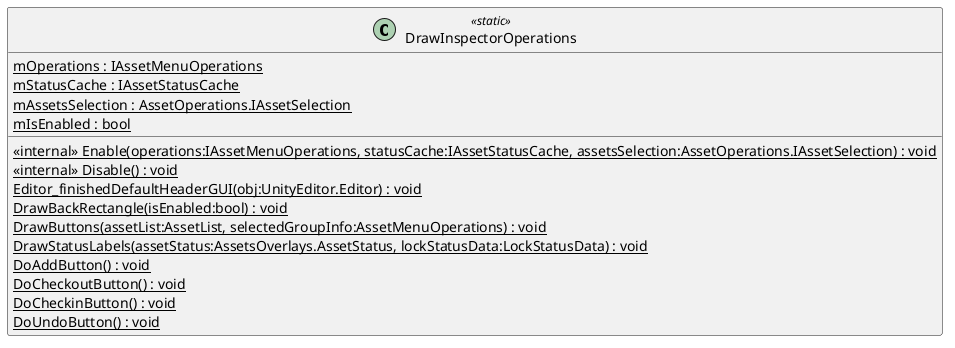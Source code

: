 @startuml
class DrawInspectorOperations <<static>> {
    <<internal>> {static} Enable(operations:IAssetMenuOperations, statusCache:IAssetStatusCache, assetsSelection:AssetOperations.IAssetSelection) : void
    <<internal>> {static} Disable() : void
    {static} Editor_finishedDefaultHeaderGUI(obj:UnityEditor.Editor) : void
    {static} DrawBackRectangle(isEnabled:bool) : void
    {static} DrawButtons(assetList:AssetList, selectedGroupInfo:AssetMenuOperations) : void
    {static} DrawStatusLabels(assetStatus:AssetsOverlays.AssetStatus, lockStatusData:LockStatusData) : void
    {static} DoAddButton() : void
    {static} DoCheckoutButton() : void
    {static} DoCheckinButton() : void
    {static} DoUndoButton() : void
    {static} mOperations : IAssetMenuOperations
    {static} mStatusCache : IAssetStatusCache
    {static} mAssetsSelection : AssetOperations.IAssetSelection
    {static} mIsEnabled : bool
}
@enduml
